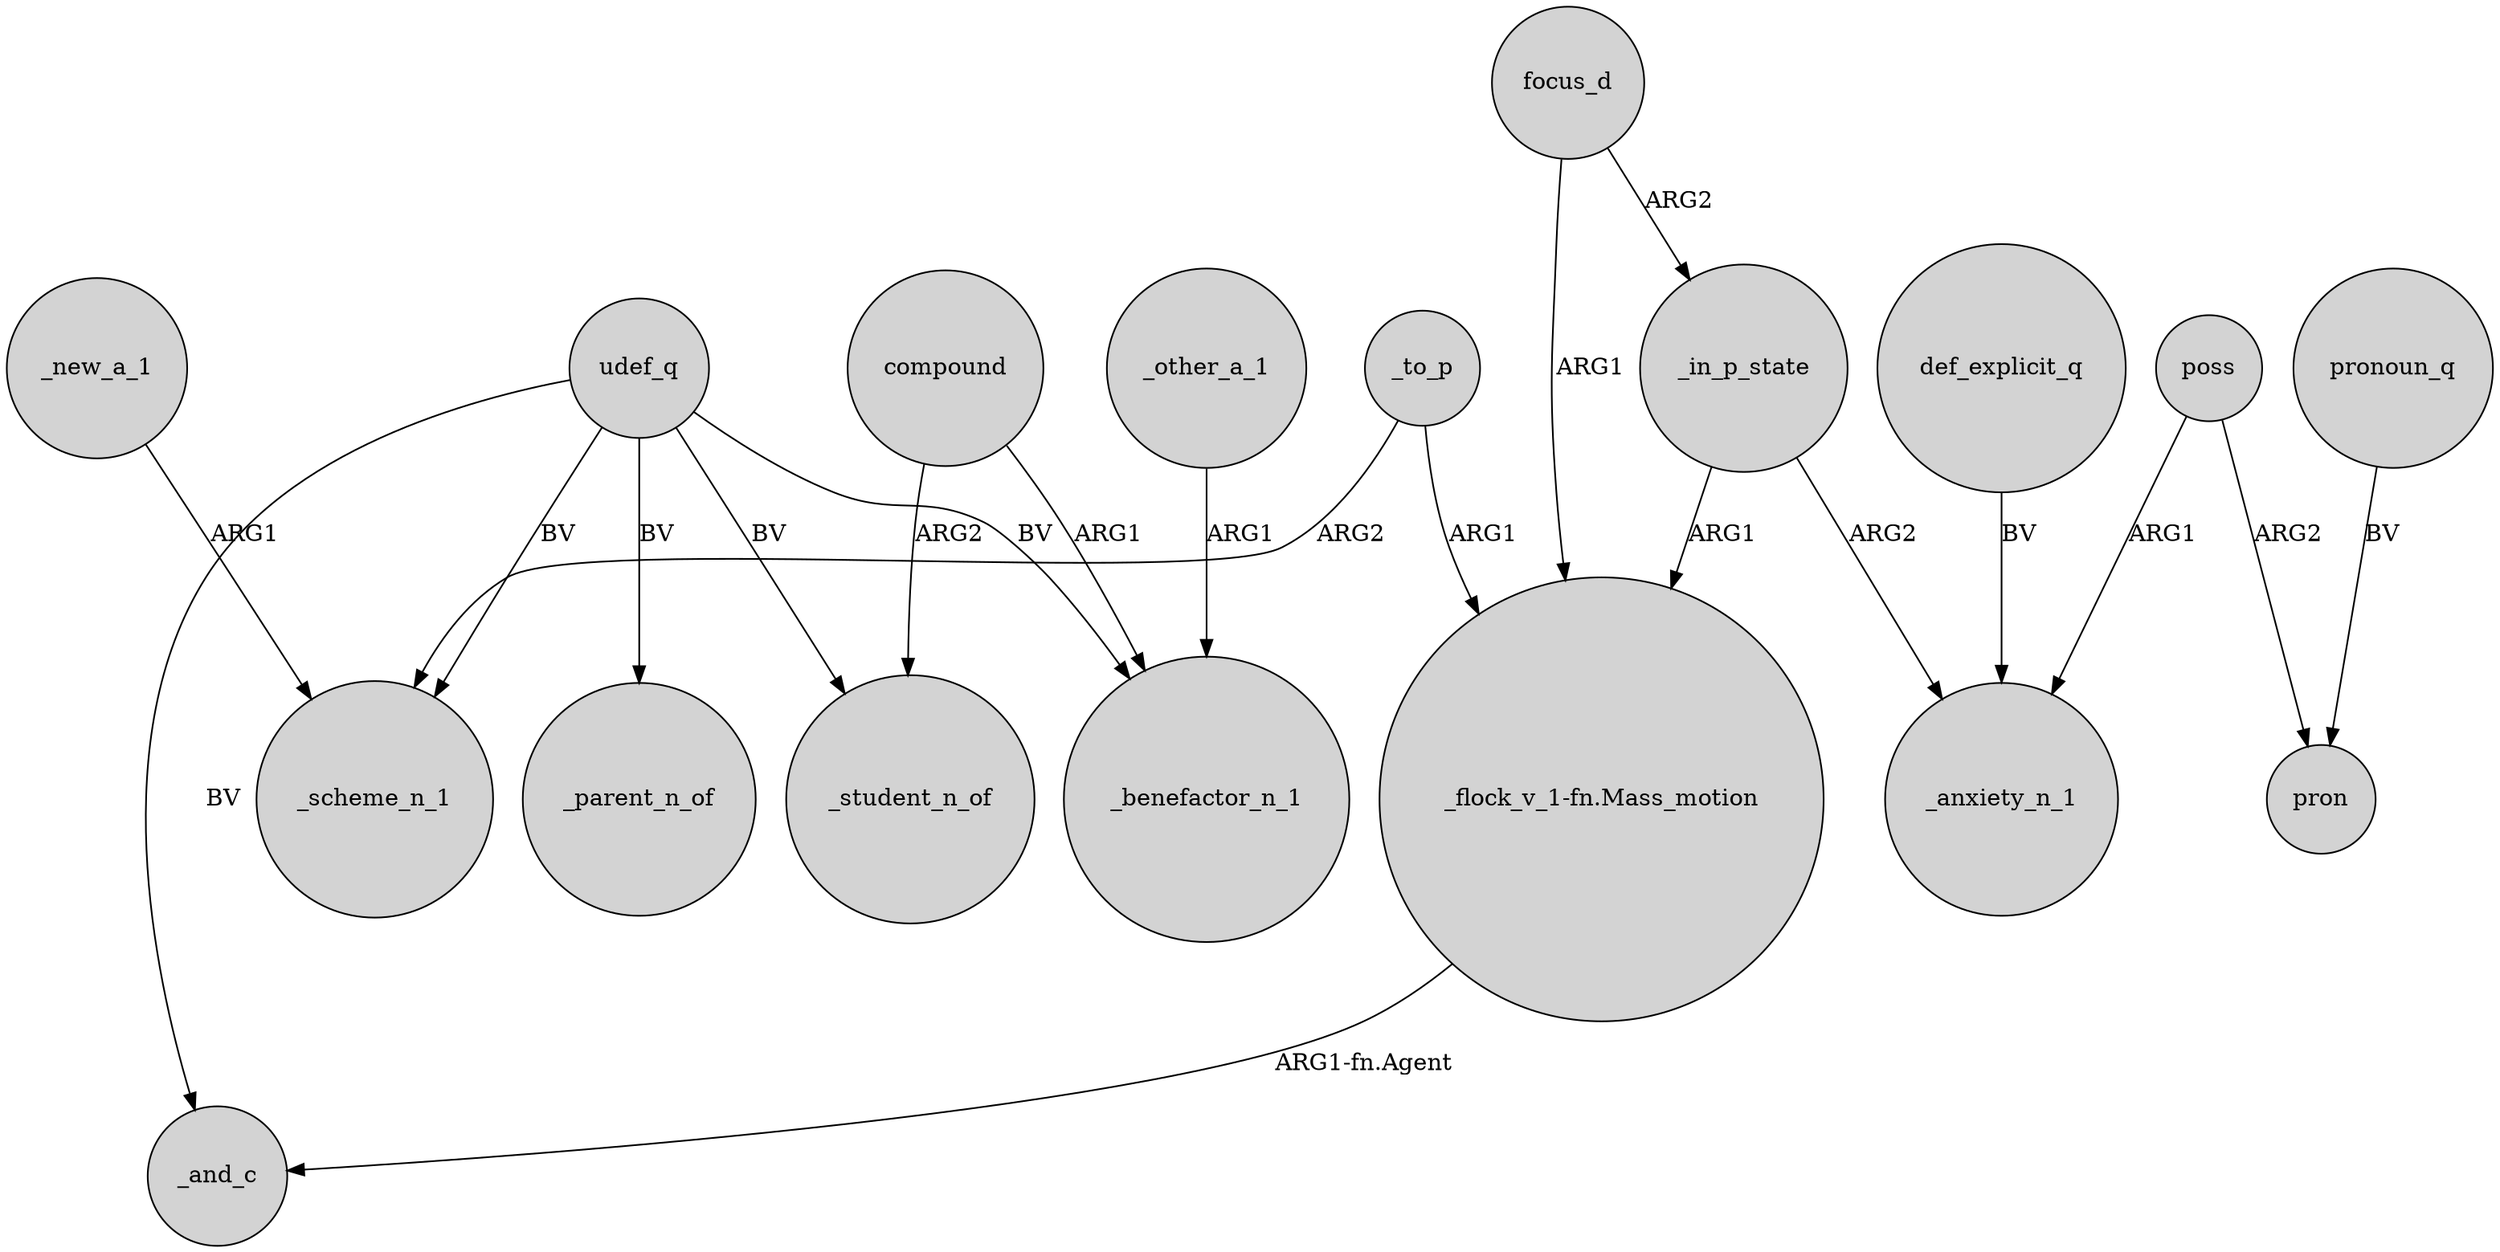 digraph {
	node [shape=circle style=filled]
	udef_q -> _parent_n_of [label=BV]
	poss -> pron [label=ARG2]
	_new_a_1 -> _scheme_n_1 [label=ARG1]
	focus_d -> _in_p_state [label=ARG2]
	udef_q -> _student_n_of [label=BV]
	_to_p -> "_flock_v_1-fn.Mass_motion" [label=ARG1]
	def_explicit_q -> _anxiety_n_1 [label=BV]
	"_flock_v_1-fn.Mass_motion" -> _and_c [label="ARG1-fn.Agent"]
	compound -> _benefactor_n_1 [label=ARG1]
	udef_q -> _scheme_n_1 [label=BV]
	_in_p_state -> _anxiety_n_1 [label=ARG2]
	pronoun_q -> pron [label=BV]
	_other_a_1 -> _benefactor_n_1 [label=ARG1]
	focus_d -> "_flock_v_1-fn.Mass_motion" [label=ARG1]
	_in_p_state -> "_flock_v_1-fn.Mass_motion" [label=ARG1]
	udef_q -> _benefactor_n_1 [label=BV]
	_to_p -> _scheme_n_1 [label=ARG2]
	udef_q -> _and_c [label=BV]
	poss -> _anxiety_n_1 [label=ARG1]
	compound -> _student_n_of [label=ARG2]
}
